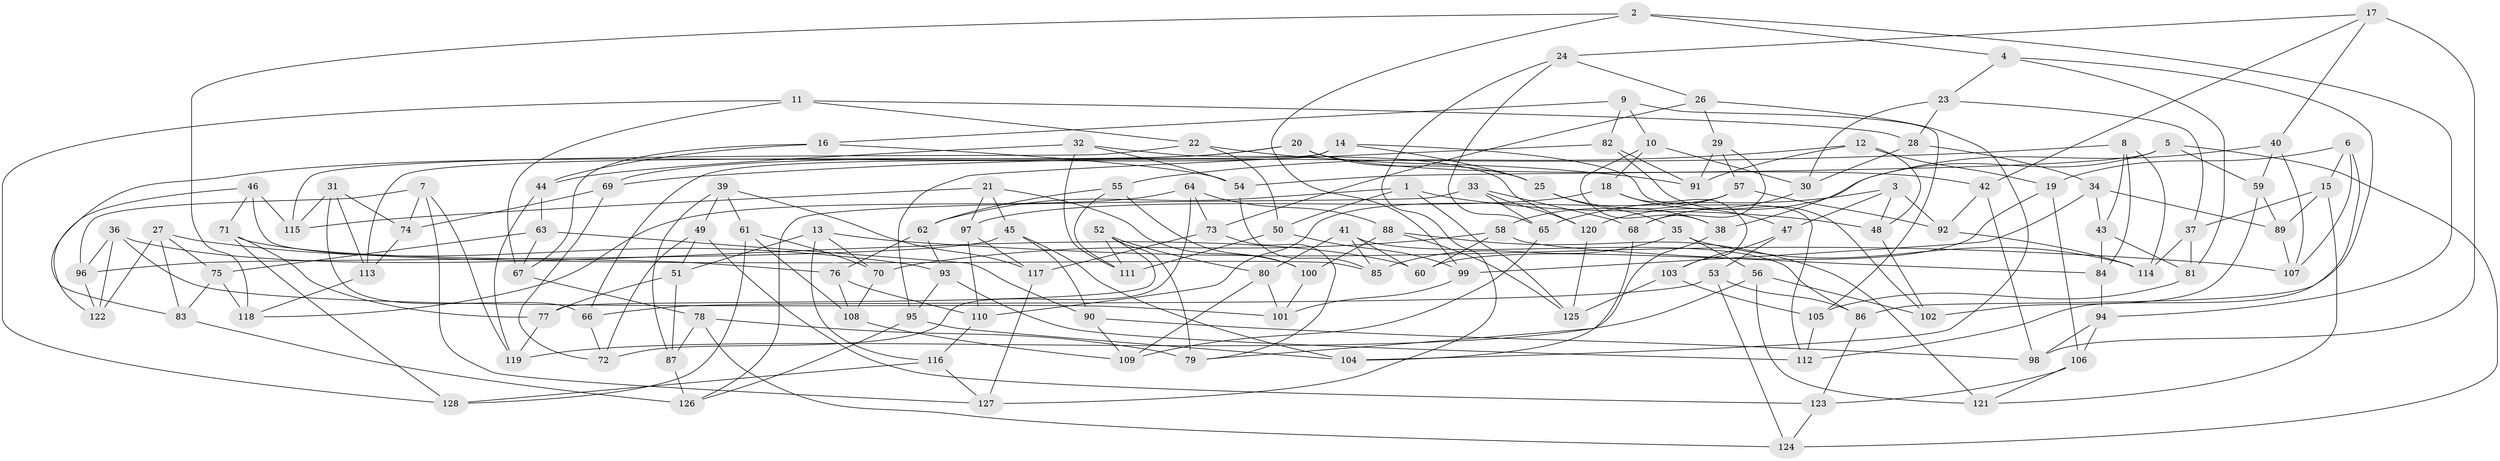 // coarse degree distribution, {6: 0.28205128205128205, 4: 0.02564102564102564, 7: 0.23076923076923078, 5: 0.07692307692307693, 8: 0.20512820512820512, 9: 0.15384615384615385, 10: 0.02564102564102564}
// Generated by graph-tools (version 1.1) at 2025/38/03/04/25 23:38:18]
// undirected, 128 vertices, 256 edges
graph export_dot {
  node [color=gray90,style=filled];
  1;
  2;
  3;
  4;
  5;
  6;
  7;
  8;
  9;
  10;
  11;
  12;
  13;
  14;
  15;
  16;
  17;
  18;
  19;
  20;
  21;
  22;
  23;
  24;
  25;
  26;
  27;
  28;
  29;
  30;
  31;
  32;
  33;
  34;
  35;
  36;
  37;
  38;
  39;
  40;
  41;
  42;
  43;
  44;
  45;
  46;
  47;
  48;
  49;
  50;
  51;
  52;
  53;
  54;
  55;
  56;
  57;
  58;
  59;
  60;
  61;
  62;
  63;
  64;
  65;
  66;
  67;
  68;
  69;
  70;
  71;
  72;
  73;
  74;
  75;
  76;
  77;
  78;
  79;
  80;
  81;
  82;
  83;
  84;
  85;
  86;
  87;
  88;
  89;
  90;
  91;
  92;
  93;
  94;
  95;
  96;
  97;
  98;
  99;
  100;
  101;
  102;
  103;
  104;
  105;
  106;
  107;
  108;
  109;
  110;
  111;
  112;
  113;
  114;
  115;
  116;
  117;
  118;
  119;
  120;
  121;
  122;
  123;
  124;
  125;
  126;
  127;
  128;
  1 -- 48;
  1 -- 50;
  1 -- 62;
  1 -- 125;
  2 -- 118;
  2 -- 94;
  2 -- 4;
  2 -- 99;
  3 -- 92;
  3 -- 47;
  3 -- 48;
  3 -- 65;
  4 -- 81;
  4 -- 86;
  4 -- 23;
  5 -- 124;
  5 -- 54;
  5 -- 38;
  5 -- 59;
  6 -- 112;
  6 -- 15;
  6 -- 19;
  6 -- 107;
  7 -- 74;
  7 -- 96;
  7 -- 119;
  7 -- 127;
  8 -- 114;
  8 -- 43;
  8 -- 69;
  8 -- 84;
  9 -- 16;
  9 -- 10;
  9 -- 105;
  9 -- 82;
  10 -- 18;
  10 -- 38;
  10 -- 30;
  11 -- 22;
  11 -- 67;
  11 -- 28;
  11 -- 128;
  12 -- 91;
  12 -- 19;
  12 -- 48;
  12 -- 55;
  13 -- 107;
  13 -- 51;
  13 -- 116;
  13 -- 70;
  14 -- 112;
  14 -- 113;
  14 -- 25;
  14 -- 66;
  15 -- 89;
  15 -- 121;
  15 -- 37;
  16 -- 54;
  16 -- 67;
  16 -- 44;
  17 -- 98;
  17 -- 42;
  17 -- 24;
  17 -- 40;
  18 -- 47;
  18 -- 97;
  18 -- 103;
  19 -- 60;
  19 -- 106;
  20 -- 83;
  20 -- 42;
  20 -- 69;
  20 -- 25;
  21 -- 45;
  21 -- 97;
  21 -- 115;
  21 -- 100;
  22 -- 50;
  22 -- 91;
  22 -- 115;
  23 -- 30;
  23 -- 28;
  23 -- 37;
  24 -- 26;
  24 -- 127;
  24 -- 65;
  25 -- 38;
  25 -- 35;
  26 -- 73;
  26 -- 29;
  26 -- 104;
  27 -- 75;
  27 -- 83;
  27 -- 122;
  27 -- 93;
  28 -- 30;
  28 -- 34;
  29 -- 68;
  29 -- 91;
  29 -- 57;
  30 -- 68;
  31 -- 113;
  31 -- 115;
  31 -- 74;
  31 -- 66;
  32 -- 111;
  32 -- 44;
  32 -- 54;
  32 -- 120;
  33 -- 120;
  33 -- 68;
  33 -- 65;
  33 -- 126;
  34 -- 99;
  34 -- 89;
  34 -- 43;
  35 -- 85;
  35 -- 56;
  35 -- 114;
  36 -- 122;
  36 -- 60;
  36 -- 101;
  36 -- 96;
  37 -- 114;
  37 -- 81;
  38 -- 79;
  39 -- 49;
  39 -- 61;
  39 -- 117;
  39 -- 87;
  40 -- 59;
  40 -- 107;
  40 -- 120;
  41 -- 60;
  41 -- 80;
  41 -- 86;
  41 -- 85;
  42 -- 92;
  42 -- 98;
  43 -- 84;
  43 -- 81;
  44 -- 119;
  44 -- 63;
  45 -- 90;
  45 -- 96;
  45 -- 104;
  46 -- 71;
  46 -- 122;
  46 -- 115;
  46 -- 85;
  47 -- 53;
  47 -- 103;
  48 -- 102;
  49 -- 123;
  49 -- 51;
  49 -- 72;
  50 -- 111;
  50 -- 99;
  51 -- 77;
  51 -- 87;
  52 -- 111;
  52 -- 77;
  52 -- 80;
  52 -- 79;
  53 -- 66;
  53 -- 86;
  53 -- 124;
  54 -- 85;
  55 -- 111;
  55 -- 100;
  55 -- 62;
  56 -- 102;
  56 -- 119;
  56 -- 121;
  57 -- 110;
  57 -- 92;
  57 -- 58;
  58 -- 84;
  58 -- 70;
  58 -- 60;
  59 -- 89;
  59 -- 102;
  61 -- 128;
  61 -- 70;
  61 -- 108;
  62 -- 93;
  62 -- 76;
  63 -- 75;
  63 -- 67;
  63 -- 90;
  64 -- 73;
  64 -- 72;
  64 -- 118;
  64 -- 88;
  65 -- 109;
  66 -- 72;
  67 -- 78;
  68 -- 104;
  69 -- 72;
  69 -- 74;
  70 -- 108;
  71 -- 128;
  71 -- 76;
  71 -- 77;
  73 -- 117;
  73 -- 79;
  74 -- 113;
  75 -- 118;
  75 -- 83;
  76 -- 108;
  76 -- 110;
  77 -- 119;
  78 -- 124;
  78 -- 87;
  78 -- 79;
  80 -- 101;
  80 -- 109;
  81 -- 105;
  82 -- 102;
  82 -- 91;
  82 -- 95;
  83 -- 126;
  84 -- 94;
  86 -- 123;
  87 -- 126;
  88 -- 125;
  88 -- 121;
  88 -- 100;
  89 -- 107;
  90 -- 109;
  90 -- 98;
  92 -- 114;
  93 -- 112;
  93 -- 95;
  94 -- 98;
  94 -- 106;
  95 -- 104;
  95 -- 126;
  96 -- 122;
  97 -- 117;
  97 -- 110;
  99 -- 101;
  100 -- 101;
  103 -- 125;
  103 -- 105;
  105 -- 112;
  106 -- 123;
  106 -- 121;
  108 -- 109;
  110 -- 116;
  113 -- 118;
  116 -- 127;
  116 -- 128;
  117 -- 127;
  120 -- 125;
  123 -- 124;
}
